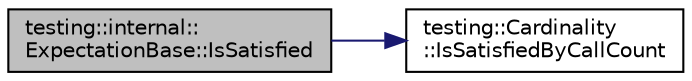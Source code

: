 digraph "testing::internal::ExpectationBase::IsSatisfied"
{
  edge [fontname="Helvetica",fontsize="10",labelfontname="Helvetica",labelfontsize="10"];
  node [fontname="Helvetica",fontsize="10",shape=record];
  rankdir="LR";
  Node128 [label="testing::internal::\lExpectationBase::IsSatisfied",height=0.2,width=0.4,color="black", fillcolor="grey75", style="filled", fontcolor="black"];
  Node128 -> Node129 [color="midnightblue",fontsize="10",style="solid",fontname="Helvetica"];
  Node129 [label="testing::Cardinality\l::IsSatisfiedByCallCount",height=0.2,width=0.4,color="black", fillcolor="white", style="filled",URL="$d2/d1f/classtesting_1_1_cardinality.html#a6c5e2bd2887ff06e20e6fcc4255a0c1c"];
}
